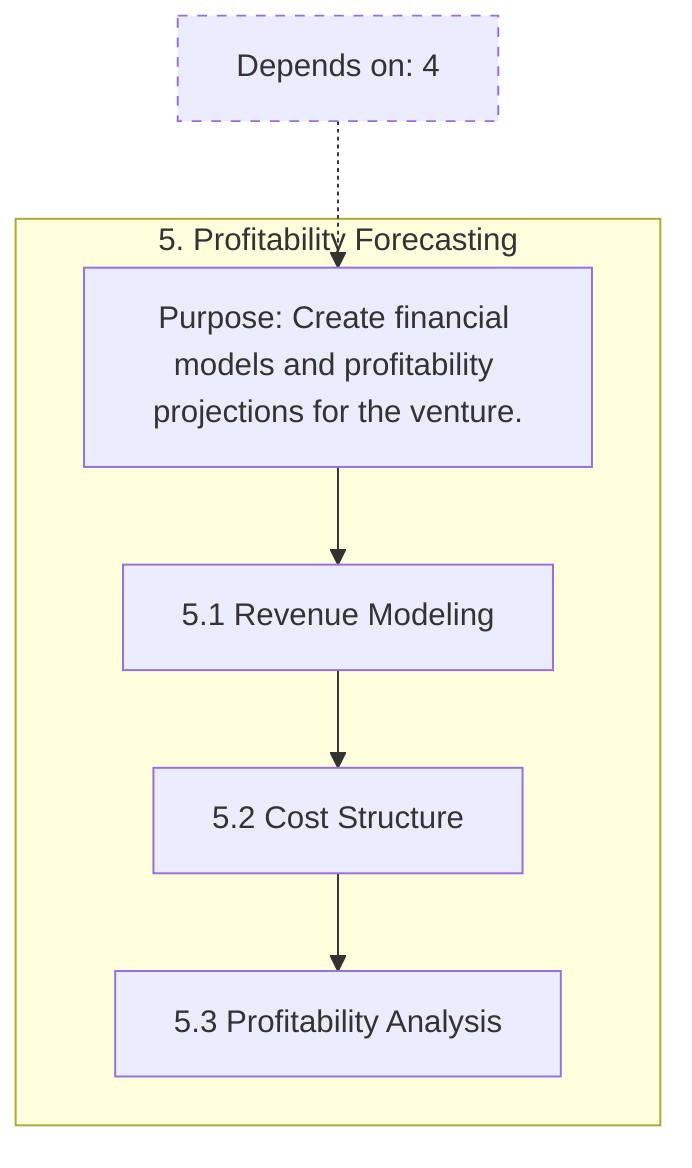 flowchart TB
%% Stage 5 Detail
subgraph S5["5. Profitability Forecasting"]
  S5_root["Purpose: Create financial models and profitability projections for the venture."]
  S5_A["5.1 Revenue Modeling"]
  S5_B["5.2 Cost Structure"]
  S5_C["5.3 Profitability Analysis"]
  S5_root --> S5_A --> S5_B --> S5_C
end
classDef dep stroke-dasharray: 5 5;
D5["Depends on: 4"]:::dep -.-> S5_root